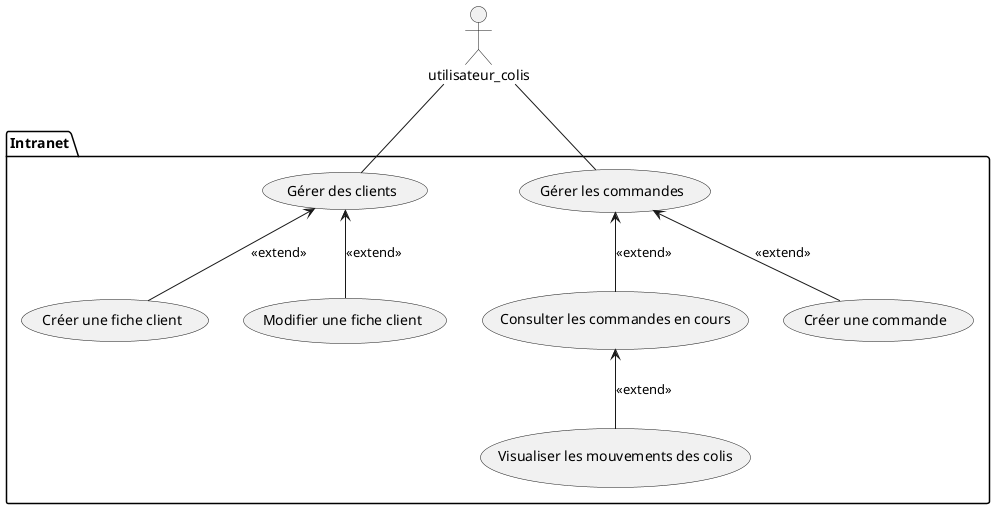 @startuml brouillon

actor utilisateur_colis as colis

package Intranet{
    usecase "Gérer des clients" as gestion_clients
    usecase "Créer une fiche client" as creation_fiche_client
    usecase "Modifier une fiche client" as modification_fiche_client

    usecase "Gérer les commandes" as gestion_commandes
    usecase "Consulter les commandes en cours" as commandes_en_cours
    usecase "Visualiser les mouvements des colis" as mouvement_commande
    usecase "Créer une commande" as ceration_commande

}

colis -- gestion_clients
gestion_clients <-- creation_fiche_client : <<extend>>
gestion_clients <-- modification_fiche_client : <<extend>>

colis -- gestion_commandes
gestion_commandes <-- commandes_en_cours : <<extend>>
commandes_en_cours <-- mouvement_commande : <<extend>>
gestion_commandes <-- ceration_commande : <<extend>>

@enduml